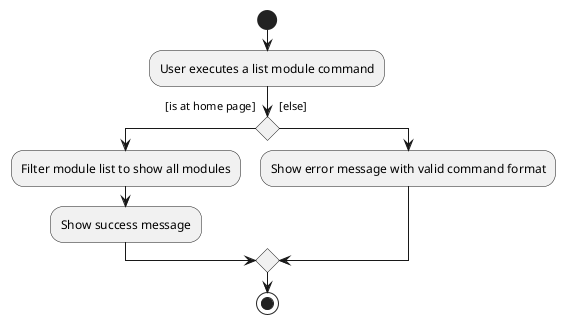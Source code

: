 @startuml
start
:User executes a list module command;

'Since the beta syntax does not support placing the condition outside the
'diamond we place it as the true branch instead.
if () then ([is at home page]
)
:Filter module list to show all modules;
:Show success message;
else ([else]
)
:Show error message with valid command format;
endif
stop
@enduml
